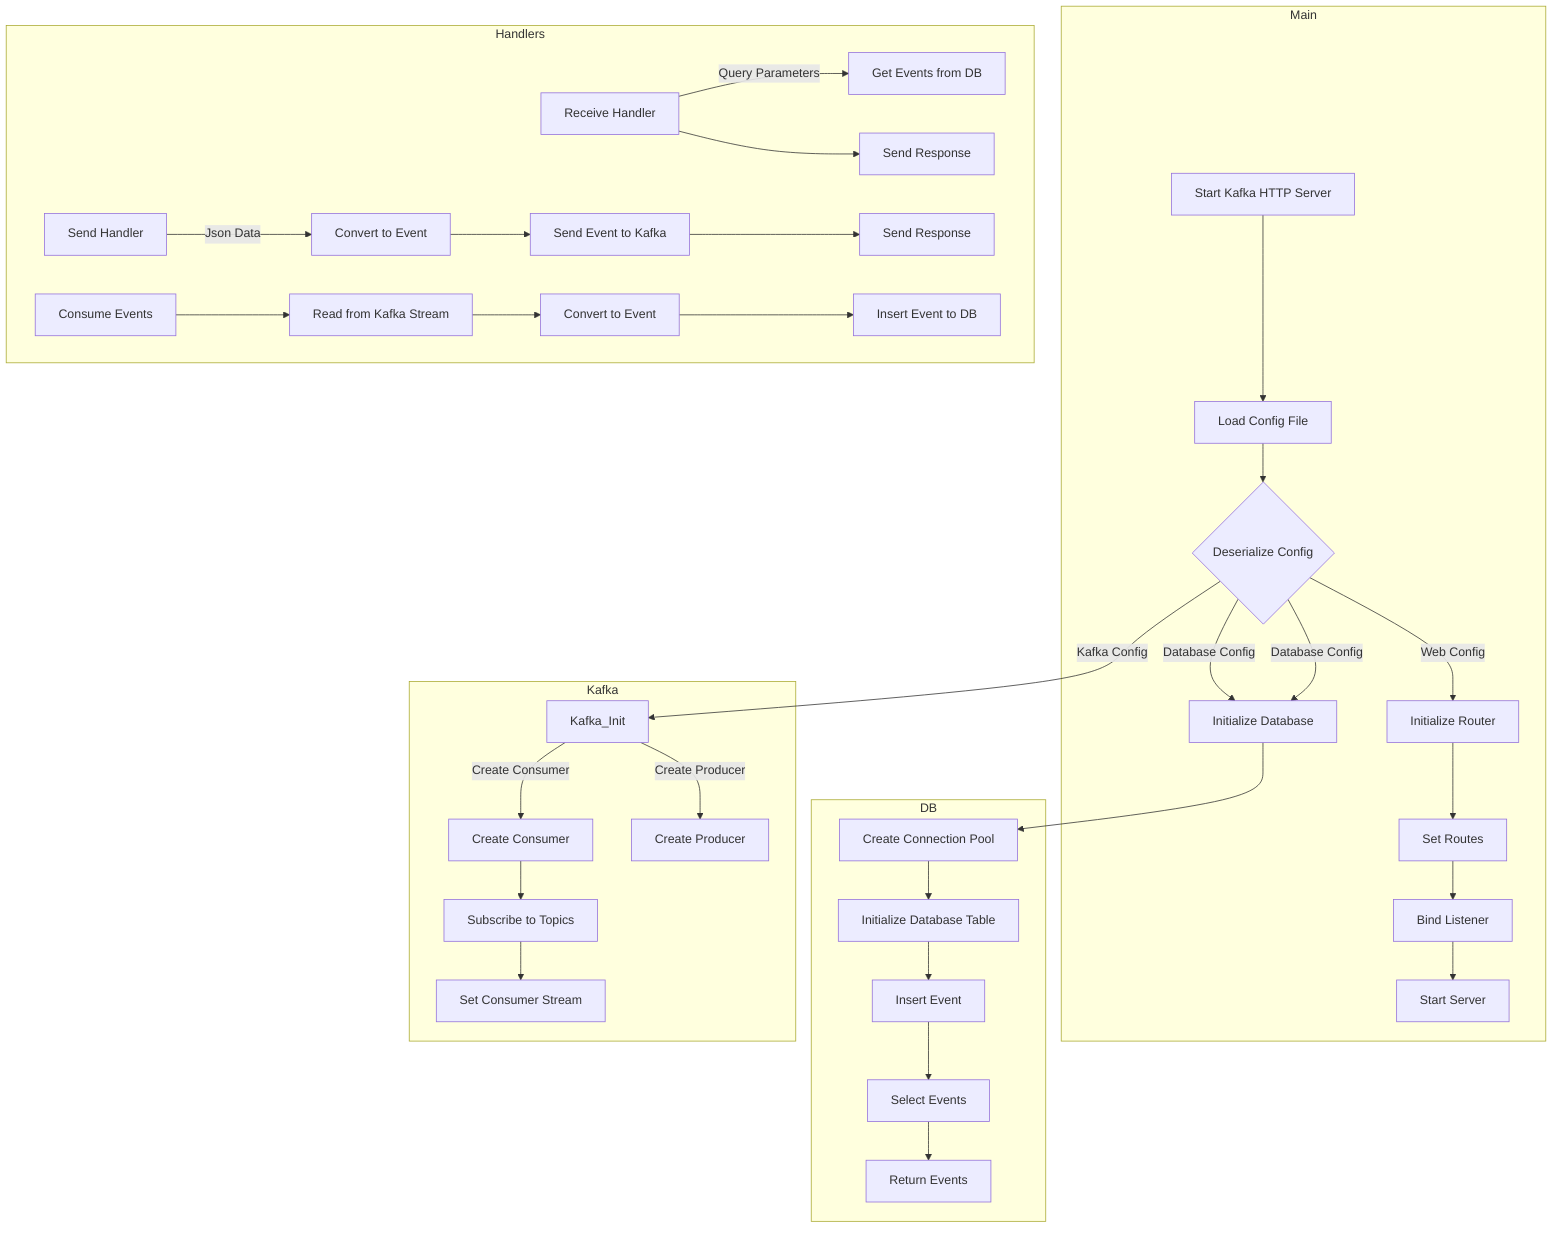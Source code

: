 graph TD
    subgraph Main
        A[Start Kafka HTTP Server] --> B[Load Config File]
        B --> C{Deserialize Config}
        C -->|Web Config| D[Initialize Router]
        C -->|Database Config| G[Initialize Database]
        D --> L[Set Routes]
        L --> M[Bind Listener]
        M --> N[Start Server]
    end

    subgraph Handlers
        P[Receive Handler] -->|Query Parameters| Q[Get Events from DB]
        P --> R[Send Response]
        S[Send Handler] -->|Json Data| T[Convert to Event]
        T --> U[Send Event to Kafka]
        U --> V[Send Response]
        W[Consume Events] --> X[Read from Kafka Stream]
        X --> Y[Convert to Event]
        Y --> Z[Insert Event to DB]
    end

    subgraph DB
        C -->|Database Config| G
        G --> H[Create Connection Pool]
        H --> I[Initialize Database Table]
        I --> AA[Insert Event]
        AA --> AB[Select Events]
        AB --> AC[Return Events]
    end

    subgraph Kafka
        C -->|Kafka Config| Kafka_Init
        Kafka_Init -->|Create Consumer| F[Create Consumer]
        Kafka_Init -->|Create Producer| E[Create Producer]
        F --> AD[Subscribe to Topics]
        AD --> J[Set Consumer Stream]
    end